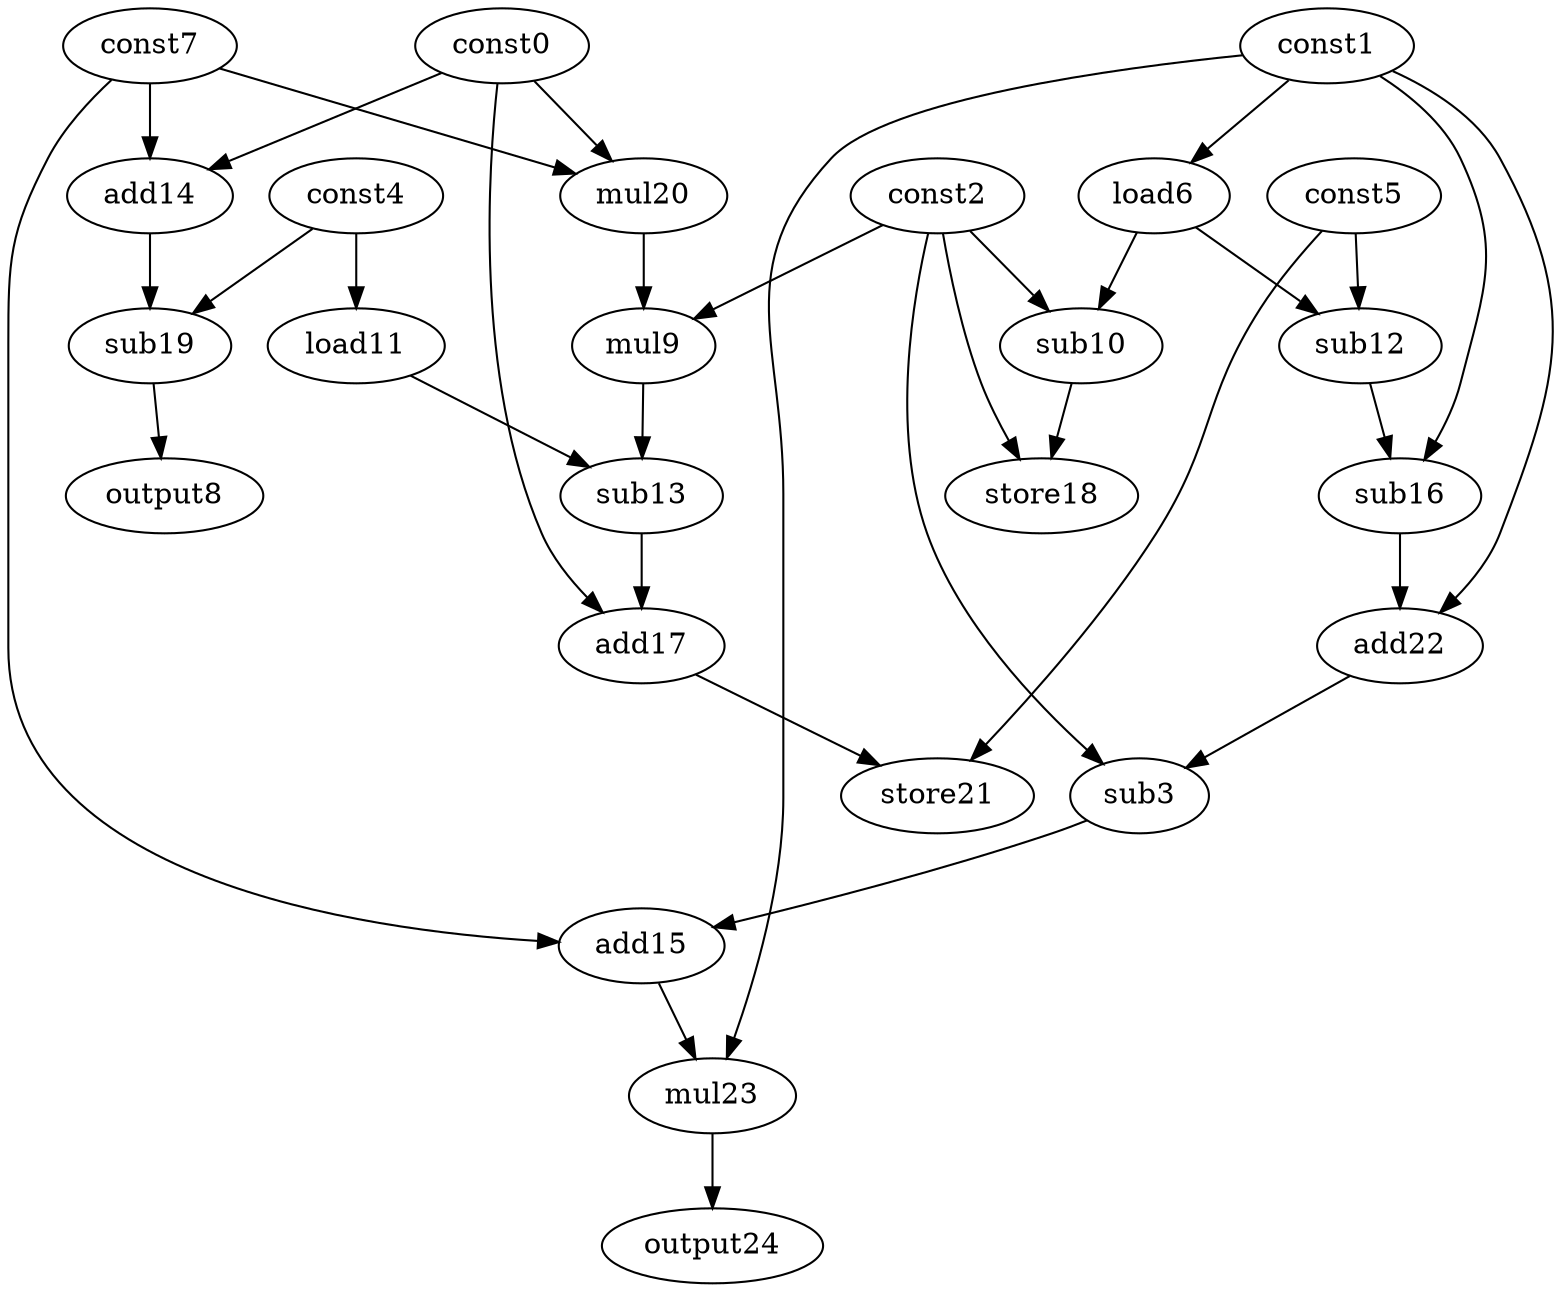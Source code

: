 digraph G { 
const0[opcode=const]; 
const1[opcode=const]; 
const2[opcode=const]; 
sub3[opcode=sub]; 
const4[opcode=const]; 
const5[opcode=const]; 
load6[opcode=load]; 
const7[opcode=const]; 
output8[opcode=output]; 
mul9[opcode=mul]; 
sub10[opcode=sub]; 
load11[opcode=load]; 
sub12[opcode=sub]; 
sub13[opcode=sub]; 
add14[opcode=add]; 
add15[opcode=add]; 
sub16[opcode=sub]; 
add17[opcode=add]; 
store18[opcode=store]; 
sub19[opcode=sub]; 
mul20[opcode=mul]; 
store21[opcode=store]; 
add22[opcode=add]; 
mul23[opcode=mul]; 
output24[opcode=output]; 
const1->load6[operand=0];
const4->load11[operand=0];
const0->add14[operand=0];
const7->add14[operand=1];
const0->mul20[operand=0];
const7->mul20[operand=1];
const2->mul9[operand=0];
mul20->mul9[operand=1];
const2->sub10[operand=0];
load6->sub10[operand=1];
const5->sub12[operand=0];
load6->sub12[operand=1];
const4->sub19[operand=0];
add14->sub19[operand=1];
sub19->output8[operand=0];
mul9->sub13[operand=0];
load11->sub13[operand=1];
const1->sub16[operand=0];
sub12->sub16[operand=1];
sub10->store18[operand=0];
const2->store18[operand=1];
const0->add17[operand=0];
sub13->add17[operand=1];
sub16->add22[operand=0];
const1->add22[operand=1];
const2->sub3[operand=0];
add22->sub3[operand=1];
add17->store21[operand=0];
const5->store21[operand=1];
sub3->add15[operand=0];
const7->add15[operand=1];
const1->mul23[operand=0];
add15->mul23[operand=1];
mul23->output24[operand=0];
}
